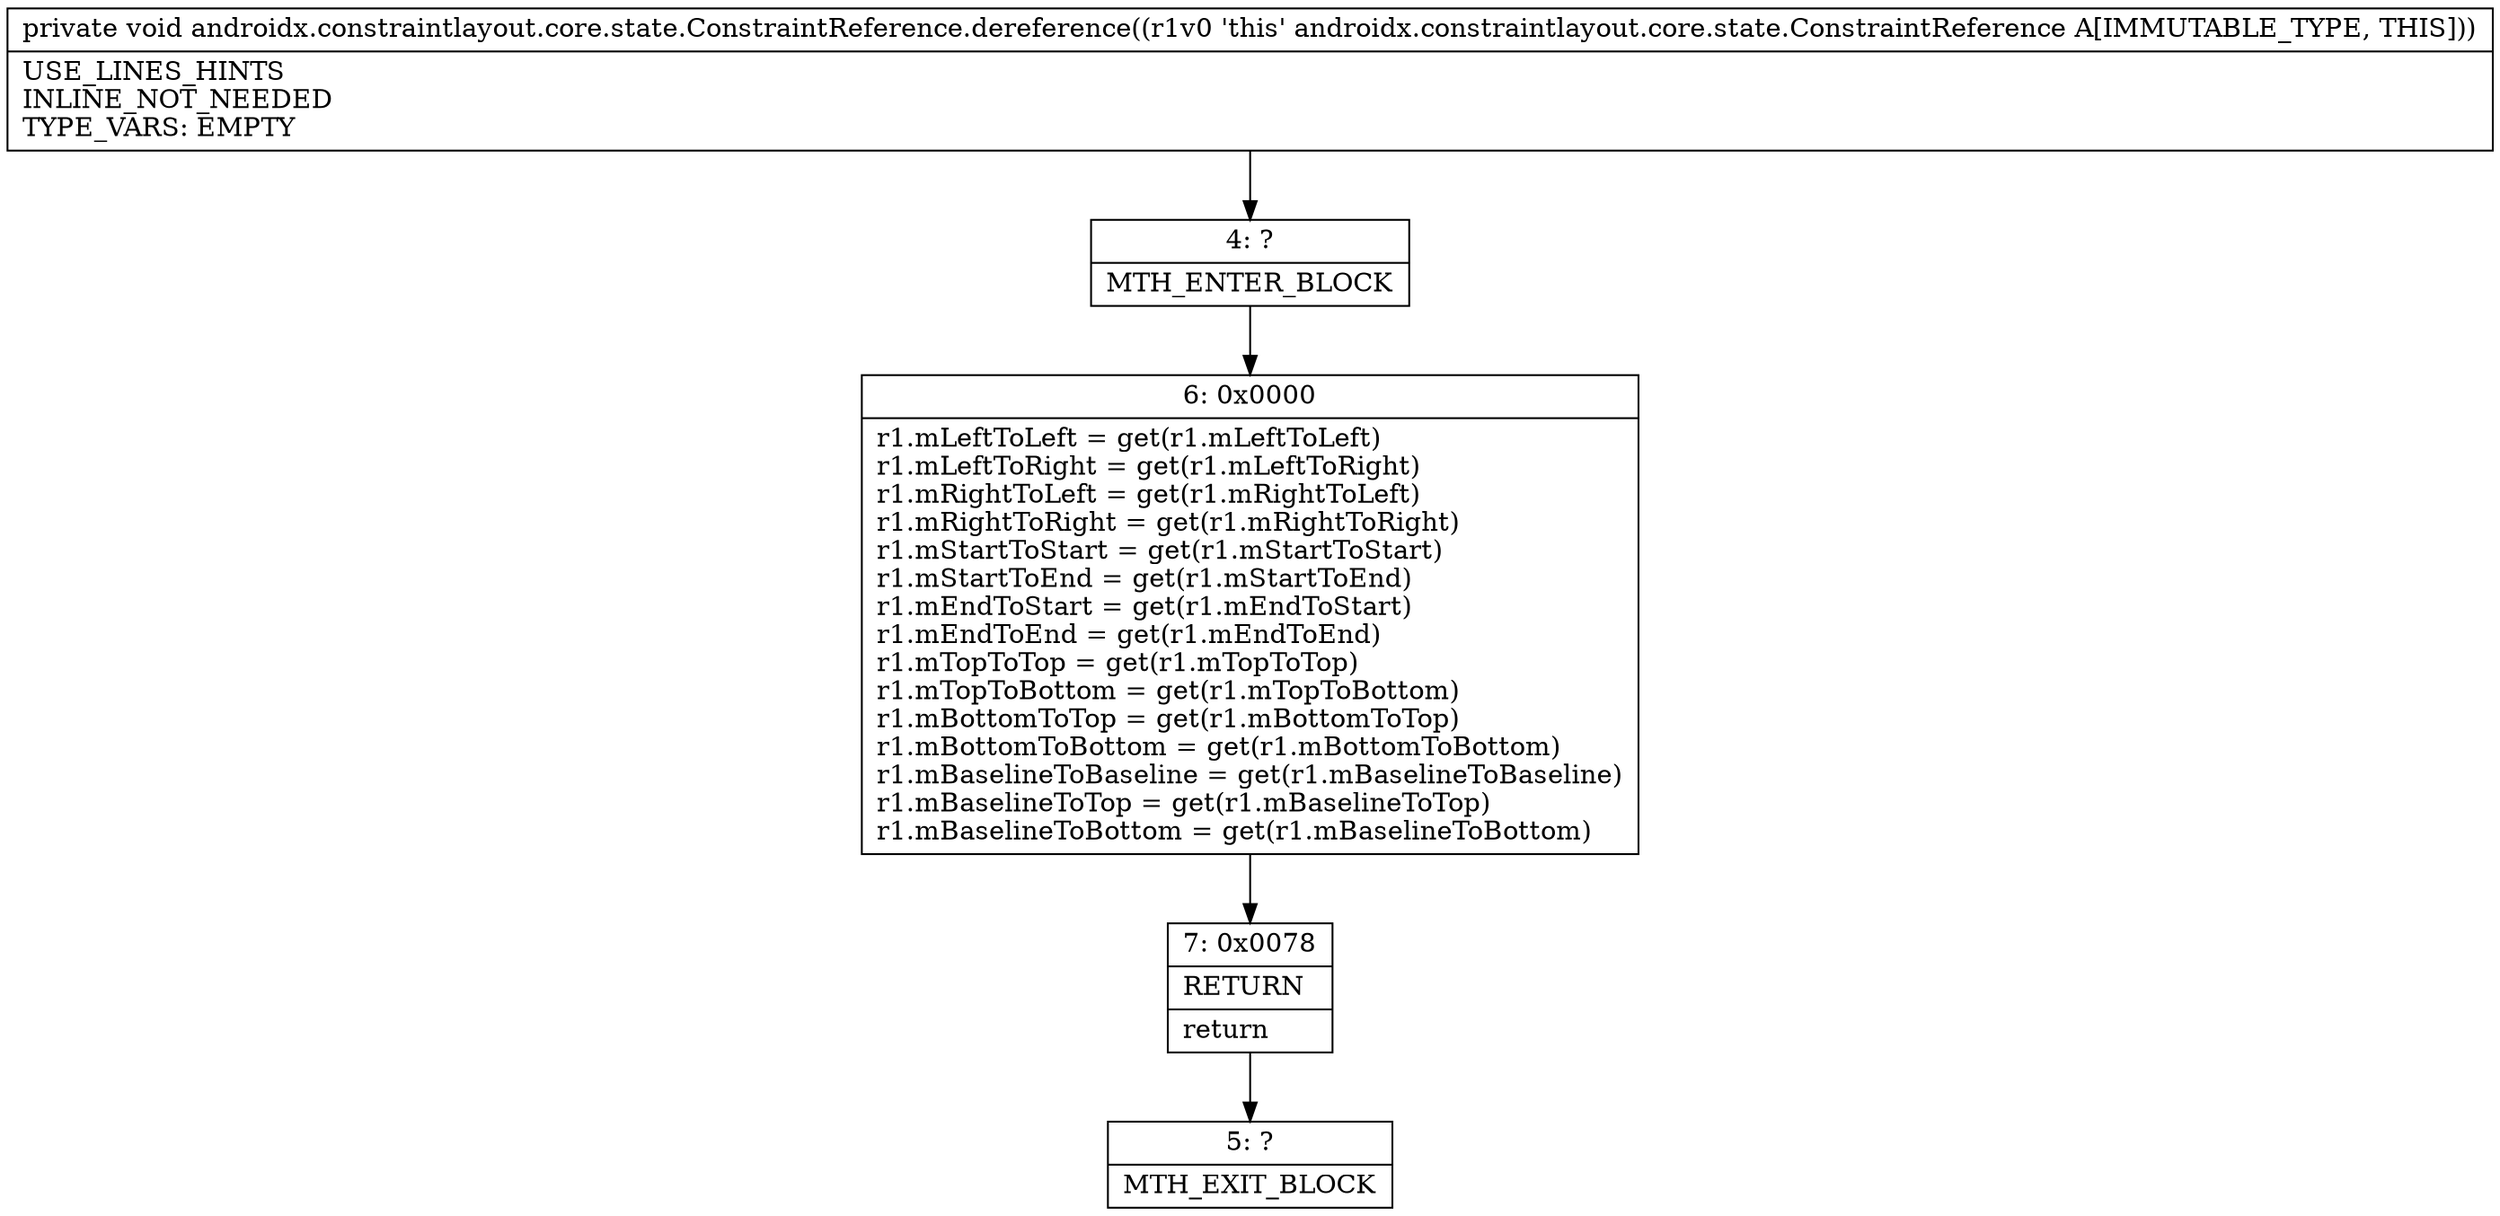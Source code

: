 digraph "CFG forandroidx.constraintlayout.core.state.ConstraintReference.dereference()V" {
Node_4 [shape=record,label="{4\:\ ?|MTH_ENTER_BLOCK\l}"];
Node_6 [shape=record,label="{6\:\ 0x0000|r1.mLeftToLeft = get(r1.mLeftToLeft)\lr1.mLeftToRight = get(r1.mLeftToRight)\lr1.mRightToLeft = get(r1.mRightToLeft)\lr1.mRightToRight = get(r1.mRightToRight)\lr1.mStartToStart = get(r1.mStartToStart)\lr1.mStartToEnd = get(r1.mStartToEnd)\lr1.mEndToStart = get(r1.mEndToStart)\lr1.mEndToEnd = get(r1.mEndToEnd)\lr1.mTopToTop = get(r1.mTopToTop)\lr1.mTopToBottom = get(r1.mTopToBottom)\lr1.mBottomToTop = get(r1.mBottomToTop)\lr1.mBottomToBottom = get(r1.mBottomToBottom)\lr1.mBaselineToBaseline = get(r1.mBaselineToBaseline)\lr1.mBaselineToTop = get(r1.mBaselineToTop)\lr1.mBaselineToBottom = get(r1.mBaselineToBottom)\l}"];
Node_7 [shape=record,label="{7\:\ 0x0078|RETURN\l|return\l}"];
Node_5 [shape=record,label="{5\:\ ?|MTH_EXIT_BLOCK\l}"];
MethodNode[shape=record,label="{private void androidx.constraintlayout.core.state.ConstraintReference.dereference((r1v0 'this' androidx.constraintlayout.core.state.ConstraintReference A[IMMUTABLE_TYPE, THIS]))  | USE_LINES_HINTS\lINLINE_NOT_NEEDED\lTYPE_VARS: EMPTY\l}"];
MethodNode -> Node_4;Node_4 -> Node_6;
Node_6 -> Node_7;
Node_7 -> Node_5;
}


